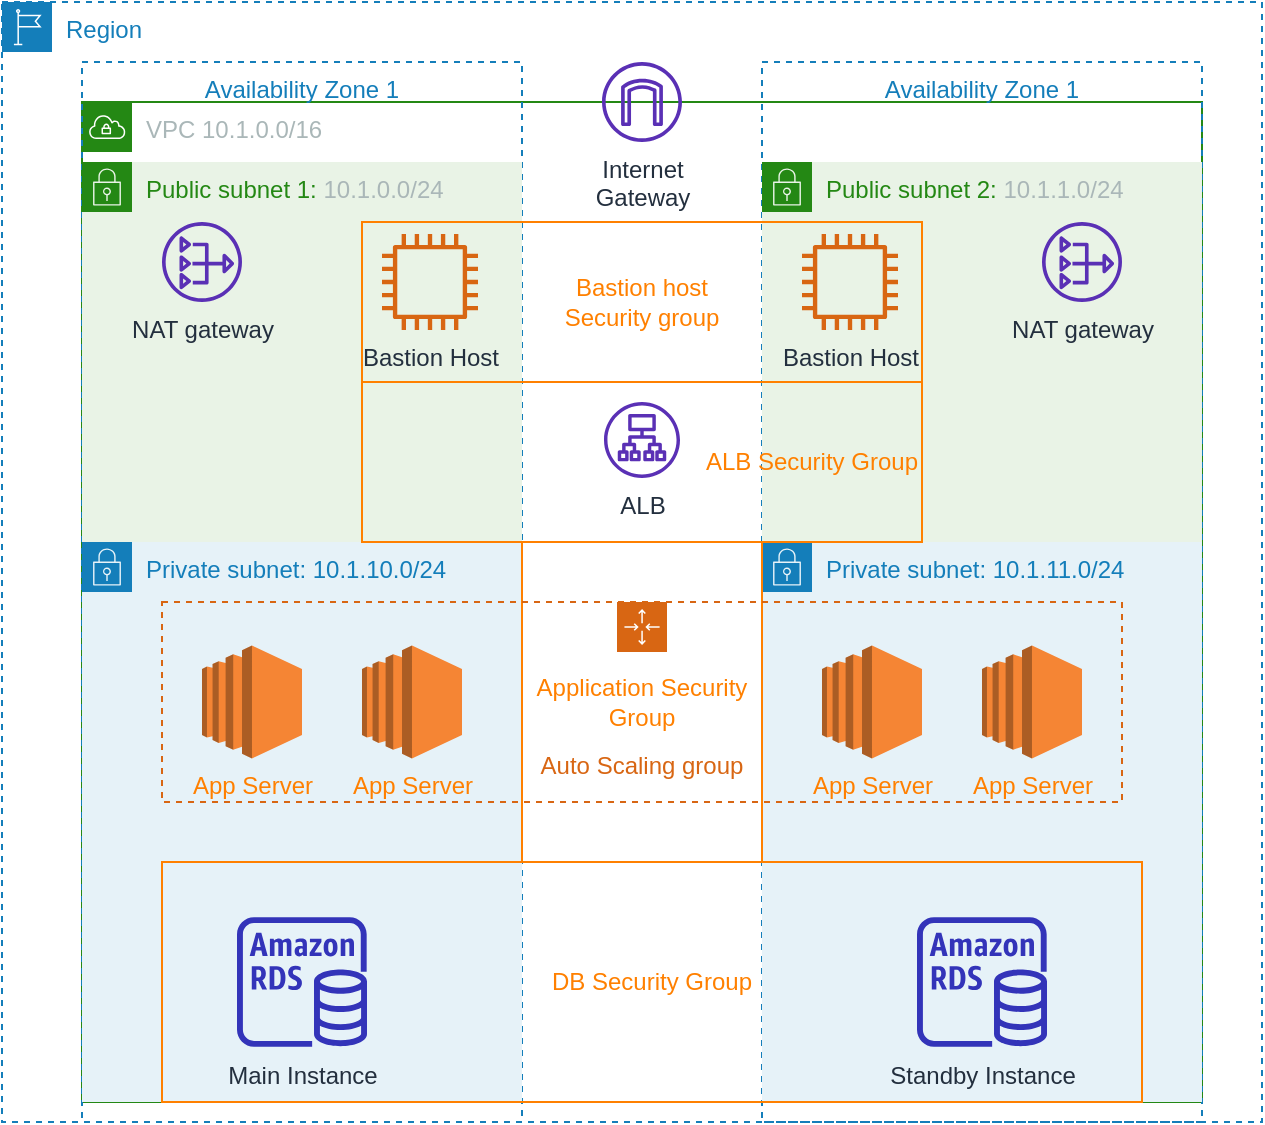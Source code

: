 <mxfile version="14.7.3" type="github">
  <diagram id="u9FKLsVg8pBpYdGfwedF" name="Page-1">
    <mxGraphModel dx="841" dy="764" grid="1" gridSize="10" guides="1" tooltips="1" connect="1" arrows="1" fold="1" page="1" pageScale="1" pageWidth="850" pageHeight="1100" math="0" shadow="0">
      <root>
        <mxCell id="0" />
        <mxCell id="1" parent="0" />
        <mxCell id="VXZvzRUWFOhrga0exHDA-3" value="Region" style="points=[[0,0],[0.25,0],[0.5,0],[0.75,0],[1,0],[1,0.25],[1,0.5],[1,0.75],[1,1],[0.75,1],[0.5,1],[0.25,1],[0,1],[0,0.75],[0,0.5],[0,0.25]];outlineConnect=0;gradientColor=none;html=1;whiteSpace=wrap;fontSize=12;fontStyle=0;shape=mxgraph.aws4.group;grIcon=mxgraph.aws4.group_region;strokeColor=#147EBA;fillColor=none;verticalAlign=top;align=left;spacingLeft=30;fontColor=#147EBA;dashed=1;" parent="1" vertex="1">
          <mxGeometry x="100" y="50" width="630" height="560" as="geometry" />
        </mxCell>
        <mxCell id="VXZvzRUWFOhrga0exHDA-2" value="VPC 10.1.0.0/16" style="points=[[0,0],[0.25,0],[0.5,0],[0.75,0],[1,0],[1,0.25],[1,0.5],[1,0.75],[1,1],[0.75,1],[0.5,1],[0.25,1],[0,1],[0,0.75],[0,0.5],[0,0.25]];outlineConnect=0;gradientColor=none;html=1;whiteSpace=wrap;fontSize=12;fontStyle=0;shape=mxgraph.aws4.group;grIcon=mxgraph.aws4.group_vpc;strokeColor=#248814;fillColor=none;verticalAlign=top;align=left;spacingLeft=30;fontColor=#AAB7B8;dashed=0;" parent="1" vertex="1">
          <mxGeometry x="140" y="100" width="560" height="500" as="geometry" />
        </mxCell>
        <mxCell id="VXZvzRUWFOhrga0exHDA-4" value="Availability Zone 1" style="fillColor=none;strokeColor=#147EBA;dashed=1;verticalAlign=top;fontStyle=0;fontColor=#147EBA;" parent="1" vertex="1">
          <mxGeometry x="140" y="80" width="220" height="530" as="geometry" />
        </mxCell>
        <mxCell id="VXZvzRUWFOhrga0exHDA-5" value="Availability Zone 1" style="fillColor=none;strokeColor=#147EBA;dashed=1;verticalAlign=top;fontStyle=0;fontColor=#147EBA;" parent="1" vertex="1">
          <mxGeometry x="480" y="80" width="220" height="530" as="geometry" />
        </mxCell>
        <mxCell id="VXZvzRUWFOhrga0exHDA-8" value="Public subnet 1:&amp;nbsp;&lt;span style=&quot;color: rgb(170 , 183 , 184)&quot;&gt;10.1.0.0/24&lt;/span&gt;" style="points=[[0,0],[0.25,0],[0.5,0],[0.75,0],[1,0],[1,0.25],[1,0.5],[1,0.75],[1,1],[0.75,1],[0.5,1],[0.25,1],[0,1],[0,0.75],[0,0.5],[0,0.25]];outlineConnect=0;gradientColor=none;html=1;whiteSpace=wrap;fontSize=12;fontStyle=0;shape=mxgraph.aws4.group;grIcon=mxgraph.aws4.group_security_group;grStroke=0;strokeColor=#248814;fillColor=#E9F3E6;verticalAlign=top;align=left;spacingLeft=30;fontColor=#248814;dashed=0;" parent="1" vertex="1">
          <mxGeometry x="140" y="130" width="220" height="190" as="geometry" />
        </mxCell>
        <mxCell id="VXZvzRUWFOhrga0exHDA-9" value="Public subnet 2:&amp;nbsp;&lt;span style=&quot;color: rgb(170 , 183 , 184)&quot;&gt;10.1.1.0/24&lt;/span&gt;" style="points=[[0,0],[0.25,0],[0.5,0],[0.75,0],[1,0],[1,0.25],[1,0.5],[1,0.75],[1,1],[0.75,1],[0.5,1],[0.25,1],[0,1],[0,0.75],[0,0.5],[0,0.25]];outlineConnect=0;gradientColor=none;html=1;whiteSpace=wrap;fontSize=12;fontStyle=0;shape=mxgraph.aws4.group;grIcon=mxgraph.aws4.group_security_group;grStroke=0;strokeColor=#248814;fillColor=#E9F3E6;verticalAlign=top;align=left;spacingLeft=30;fontColor=#248814;dashed=0;" parent="1" vertex="1">
          <mxGeometry x="480" y="130" width="220" height="190" as="geometry" />
        </mxCell>
        <mxCell id="VXZvzRUWFOhrga0exHDA-10" value="Private subnet: 10.1.10.0/24" style="points=[[0,0],[0.25,0],[0.5,0],[0.75,0],[1,0],[1,0.25],[1,0.5],[1,0.75],[1,1],[0.75,1],[0.5,1],[0.25,1],[0,1],[0,0.75],[0,0.5],[0,0.25]];outlineConnect=0;gradientColor=none;html=1;whiteSpace=wrap;fontSize=12;fontStyle=0;shape=mxgraph.aws4.group;grIcon=mxgraph.aws4.group_security_group;grStroke=0;strokeColor=#147EBA;fillColor=#E6F2F8;verticalAlign=top;align=left;spacingLeft=30;fontColor=#147EBA;dashed=0;" parent="1" vertex="1">
          <mxGeometry x="140" y="320" width="220" height="280" as="geometry" />
        </mxCell>
        <mxCell id="VXZvzRUWFOhrga0exHDA-11" value="Private subnet: 10.1.11.0/24" style="points=[[0,0],[0.25,0],[0.5,0],[0.75,0],[1,0],[1,0.25],[1,0.5],[1,0.75],[1,1],[0.75,1],[0.5,1],[0.25,1],[0,1],[0,0.75],[0,0.5],[0,0.25]];outlineConnect=0;gradientColor=none;html=1;whiteSpace=wrap;fontSize=12;fontStyle=0;shape=mxgraph.aws4.group;grIcon=mxgraph.aws4.group_security_group;grStroke=0;strokeColor=#147EBA;fillColor=#E6F2F8;verticalAlign=top;align=left;spacingLeft=30;fontColor=#147EBA;dashed=0;" parent="1" vertex="1">
          <mxGeometry x="480" y="320" width="220" height="280" as="geometry" />
        </mxCell>
        <object label="NAT gateway" id="VXZvzRUWFOhrga0exHDA-12">
          <mxCell style="outlineConnect=0;fontColor=#232F3E;gradientColor=none;fillColor=#5A30B5;strokeColor=none;dashed=0;verticalLabelPosition=bottom;verticalAlign=top;align=center;html=1;fontSize=12;fontStyle=0;aspect=fixed;pointerEvents=1;shape=mxgraph.aws4.nat_gateway;" parent="1" vertex="1">
            <mxGeometry x="180" y="160" width="40" height="40" as="geometry" />
          </mxCell>
        </object>
        <mxCell id="RnxNaqftta5tT5k2kuue-2" value="Bastion Host" style="outlineConnect=0;fontColor=#232F3E;gradientColor=none;fillColor=#D86613;strokeColor=none;dashed=0;verticalLabelPosition=bottom;verticalAlign=top;align=center;html=1;fontSize=12;fontStyle=0;aspect=fixed;pointerEvents=1;shape=mxgraph.aws4.instance2;labelBackgroundColor=none;" parent="1" vertex="1">
          <mxGeometry x="290" y="166" width="48" height="48" as="geometry" />
        </mxCell>
        <mxCell id="RnxNaqftta5tT5k2kuue-3" value="Bastion Host" style="outlineConnect=0;fontColor=#232F3E;gradientColor=none;fillColor=#D86613;strokeColor=none;dashed=0;verticalLabelPosition=bottom;verticalAlign=top;align=center;html=1;fontSize=12;fontStyle=0;aspect=fixed;pointerEvents=1;shape=mxgraph.aws4.instance2;labelBackgroundColor=none;" parent="1" vertex="1">
          <mxGeometry x="500" y="166" width="48" height="48" as="geometry" />
        </mxCell>
        <mxCell id="RnxNaqftta5tT5k2kuue-1" value="Bastion host &lt;br&gt;Security group" style="rounded=0;labelBackgroundColor=none;fillColor=none;strokeColor=#FF8000;labelBorderColor=none;whiteSpace=wrap;html=1;spacingTop=0;fontColor=#FF8000;" parent="1" vertex="1">
          <mxGeometry x="280" y="160" width="280" height="80" as="geometry" />
        </mxCell>
        <mxCell id="RnxNaqftta5tT5k2kuue-4" value="ALB Security Group" style="rounded=0;labelBackgroundColor=none;fillColor=none;strokeColor=#FF8000;labelBorderColor=none;whiteSpace=wrap;html=1;spacingTop=0;fontColor=#FF8000;align=right;" parent="1" vertex="1">
          <mxGeometry x="280" y="240" width="280" height="80" as="geometry" />
        </mxCell>
        <mxCell id="RnxNaqftta5tT5k2kuue-5" value="DB Security Group" style="rounded=0;labelBackgroundColor=none;fillColor=none;strokeColor=#FF8000;labelBorderColor=none;whiteSpace=wrap;html=1;spacingTop=0;fontColor=#FF8000;" parent="1" vertex="1">
          <mxGeometry x="180" y="480" width="490" height="120" as="geometry" />
        </mxCell>
        <mxCell id="RnxNaqftta5tT5k2kuue-6" value="Application Security Group" style="rounded=0;labelBackgroundColor=none;fillColor=none;strokeColor=#FF8000;labelBorderColor=none;whiteSpace=wrap;html=1;spacingTop=0;fontColor=#FF8000;" parent="1" vertex="1">
          <mxGeometry x="360" y="320" width="120" height="160" as="geometry" />
        </mxCell>
        <object label="NAT gateway" id="RnxNaqftta5tT5k2kuue-8">
          <mxCell style="outlineConnect=0;fontColor=#232F3E;gradientColor=none;fillColor=#5A30B5;strokeColor=none;dashed=0;verticalLabelPosition=bottom;verticalAlign=top;align=center;html=1;fontSize=12;fontStyle=0;aspect=fixed;pointerEvents=1;shape=mxgraph.aws4.nat_gateway;" parent="1" vertex="1">
            <mxGeometry x="620" y="160" width="40" height="40" as="geometry" />
          </mxCell>
        </object>
        <mxCell id="RnxNaqftta5tT5k2kuue-11" value="Main Instance" style="outlineConnect=0;fontColor=#232F3E;gradientColor=none;fillColor=#3334B9;strokeColor=none;dashed=0;verticalLabelPosition=bottom;verticalAlign=top;align=center;html=1;fontSize=12;fontStyle=0;aspect=fixed;pointerEvents=1;shape=mxgraph.aws4.rds_instance;labelBackgroundColor=none;" parent="1" vertex="1">
          <mxGeometry x="217.5" y="507.5" width="65" height="65" as="geometry" />
        </mxCell>
        <mxCell id="RnxNaqftta5tT5k2kuue-12" value="Standby Instance" style="outlineConnect=0;fontColor=#232F3E;gradientColor=none;fillColor=#3334B9;strokeColor=none;dashed=0;verticalLabelPosition=bottom;verticalAlign=top;align=center;html=1;fontSize=12;fontStyle=0;aspect=fixed;pointerEvents=1;shape=mxgraph.aws4.rds_instance;labelBackgroundColor=none;" parent="1" vertex="1">
          <mxGeometry x="557.5" y="507.5" width="65" height="65" as="geometry" />
        </mxCell>
        <mxCell id="RnxNaqftta5tT5k2kuue-14" value="App Server" style="outlineConnect=0;dashed=0;verticalLabelPosition=bottom;verticalAlign=top;align=center;html=1;shape=mxgraph.aws3.ec2;fillColor=#F58534;gradientColor=none;labelBackgroundColor=none;fontColor=#FF8000;strokeColor=#FF8000;" parent="1" vertex="1">
          <mxGeometry x="200" y="371.75" width="50" height="56.5" as="geometry" />
        </mxCell>
        <mxCell id="RnxNaqftta5tT5k2kuue-15" value="App Server" style="outlineConnect=0;dashed=0;verticalLabelPosition=bottom;verticalAlign=top;align=center;html=1;shape=mxgraph.aws3.ec2;fillColor=#F58534;gradientColor=none;labelBackgroundColor=none;fontColor=#FF8000;strokeColor=#FF8000;" parent="1" vertex="1">
          <mxGeometry x="280" y="371.75" width="50" height="56.5" as="geometry" />
        </mxCell>
        <mxCell id="RnxNaqftta5tT5k2kuue-16" value="App Server" style="outlineConnect=0;dashed=0;verticalLabelPosition=bottom;verticalAlign=top;align=center;html=1;shape=mxgraph.aws3.ec2;fillColor=#F58534;gradientColor=none;labelBackgroundColor=none;fontColor=#FF8000;strokeColor=#FF8000;" parent="1" vertex="1">
          <mxGeometry x="510" y="371.75" width="50" height="56.5" as="geometry" />
        </mxCell>
        <mxCell id="RnxNaqftta5tT5k2kuue-17" value="App Server" style="outlineConnect=0;dashed=0;verticalLabelPosition=bottom;verticalAlign=top;align=center;html=1;shape=mxgraph.aws3.ec2;fillColor=#F58534;gradientColor=none;labelBackgroundColor=none;fontColor=#FF8000;strokeColor=#FF8000;" parent="1" vertex="1">
          <mxGeometry x="590" y="371.75" width="50" height="56.5" as="geometry" />
        </mxCell>
        <mxCell id="RnxNaqftta5tT5k2kuue-13" value="&lt;br&gt;&lt;br&gt;&lt;br&gt;Auto Scaling group" style="points=[[0,0],[0.25,0],[0.5,0],[0.75,0],[1,0],[1,0.25],[1,0.5],[1,0.75],[1,1],[0.75,1],[0.5,1],[0.25,1],[0,1],[0,0.75],[0,0.5],[0,0.25]];outlineConnect=0;gradientColor=none;html=1;whiteSpace=wrap;fontSize=12;fontStyle=0;shape=mxgraph.aws4.groupCenter;grIcon=mxgraph.aws4.group_auto_scaling_group;grStroke=1;strokeColor=#D86613;fillColor=none;verticalAlign=top;align=center;fontColor=#D86613;dashed=1;spacingTop=25;labelBackgroundColor=none;" parent="1" vertex="1">
          <mxGeometry x="180" y="350" width="480" height="100" as="geometry" />
        </mxCell>
        <mxCell id="RnxNaqftta5tT5k2kuue-19" style="edgeStyle=orthogonalEdgeStyle;rounded=0;orthogonalLoop=1;jettySize=auto;html=1;exitX=0.5;exitY=1;exitDx=0;exitDy=0;fontColor=#FF8000;" parent="1" source="RnxNaqftta5tT5k2kuue-4" target="RnxNaqftta5tT5k2kuue-4" edge="1">
          <mxGeometry relative="1" as="geometry" />
        </mxCell>
        <mxCell id="RnxNaqftta5tT5k2kuue-25" value="Internet&lt;br&gt;Gateway" style="outlineConnect=0;fontColor=#232F3E;gradientColor=none;fillColor=#5A30B5;strokeColor=none;dashed=0;verticalLabelPosition=bottom;verticalAlign=top;align=center;html=1;fontSize=12;fontStyle=0;aspect=fixed;pointerEvents=1;shape=mxgraph.aws4.internet_gateway;labelBackgroundColor=none;" parent="1" vertex="1">
          <mxGeometry x="400" y="80" width="40" height="40" as="geometry" />
        </mxCell>
        <mxCell id="jDBmvJkM9SzxICz75wC8-1" value="ALB" style="outlineConnect=0;fontColor=#232F3E;gradientColor=none;fillColor=#5A30B5;strokeColor=none;dashed=0;verticalLabelPosition=bottom;verticalAlign=top;align=center;html=1;fontSize=12;fontStyle=0;aspect=fixed;pointerEvents=1;shape=mxgraph.aws4.application_load_balancer;" vertex="1" parent="1">
          <mxGeometry x="401" y="250" width="38" height="38" as="geometry" />
        </mxCell>
      </root>
    </mxGraphModel>
  </diagram>
</mxfile>
